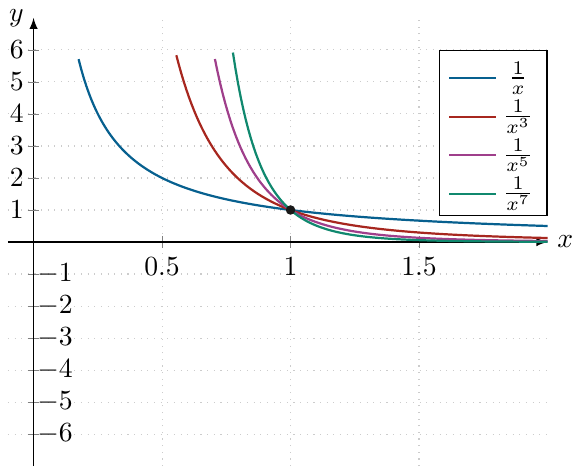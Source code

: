 \documentclass[crop]{standalone}
\usepackage[dvipsnames]{xcolor}
\usepackage{tikz}
\usepackage{pgfplots}
\pgfplotsset{compat=1.18}
\usetikzlibrary{shapes.geometric,positioning}
\begin{document}
  \begin{tikzpicture}%[font=\scriptsize]
    \begin{axis}[%
      axis x line=center,axis y line=center,
      % axis on top,
      xlabel={$x$},ylabel={$y$},
      xlabel style={right},ylabel style={left},
      xmin=-0.1,xmax=2,
      xtick={0.5,1,1.5},
      xticklabel style={below},
      ymin=-7,ymax=7,
      ytick={-6,-5,-4,-3,-2,-1},
      yticklabel style={right},
      extra y ticks={1,2,3,4,5,6},
      extra y tick labels={1,2,3,4,5,6},
      extra y tick style={yticklabel style={xshift=-1em}},
      restrict y to domain=-0.1:6,
      axis line style={-latex},
      major grid style={dotted,gray!40},
      grid=major,
      legend entries={$\frac{1}{x}$,$\frac{1}{x^{3}}$,$\frac{1}{x^{5}}$,$\frac{1}{x^{7}}$},
      legend style={at={(axis cs:2,6)},/tikz/nodes={yshift=1pt},}
    ]%
      \addplot[mark=none,domain=-5:5,color=MidnightBlue,thick,samples=1000] {1/x};
      \addplot[mark=none,domain=-5:5,color=Mahogany,thick,samples=1000] {1/x^3};
      \addplot[mark=none,domain=-5:5,color=DarkOrchid,thick,samples=1000] {1/x^5};
      \addplot[mark=none,domain=-5:5,color=PineGreen,thick,samples=1000] {1/x^7};

      \addplot[mark=*,mark size=1.5pt,color=black!90] coordinates {(1,1)};
    \end{axis}
  \end{tikzpicture}%
\end{document}